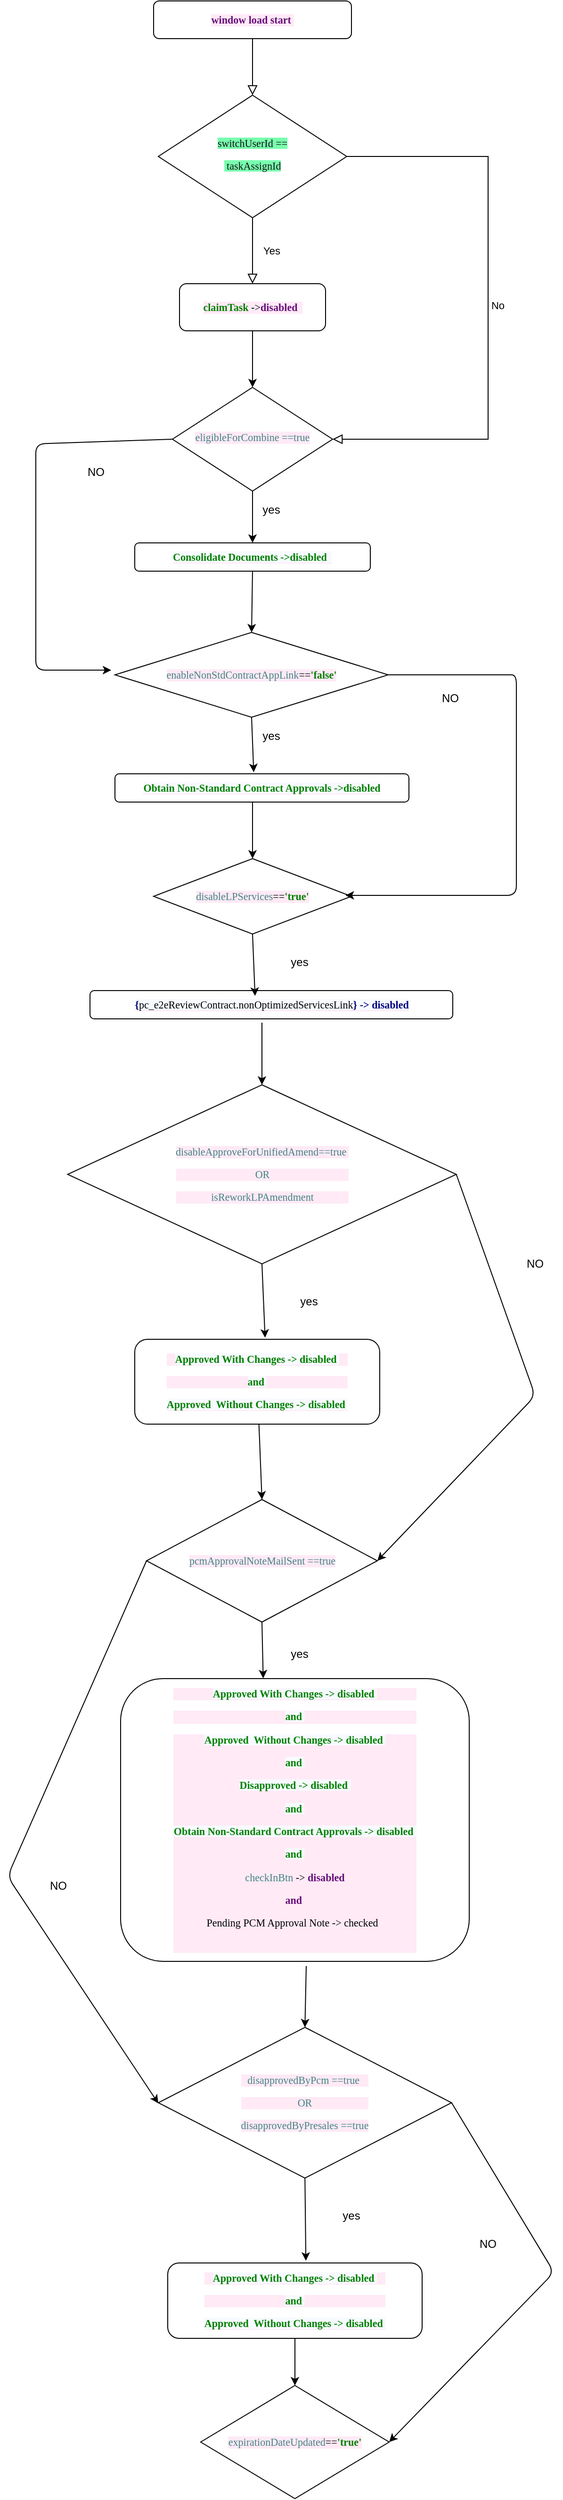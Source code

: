 <mxfile version="12.9.7" type="github">
  <diagram id="C5RBs43oDa-KdzZeNtuy" name="Page-1">
    <mxGraphModel dx="782" dy="420" grid="1" gridSize="10" guides="1" tooltips="1" connect="1" arrows="1" fold="1" page="1" pageScale="1" pageWidth="827" pageHeight="1169" math="0" shadow="0">
      <root>
        <mxCell id="WIyWlLk6GJQsqaUBKTNV-0" />
        <mxCell id="WIyWlLk6GJQsqaUBKTNV-1" parent="WIyWlLk6GJQsqaUBKTNV-0" />
        <mxCell id="WIyWlLk6GJQsqaUBKTNV-2" value="" style="rounded=0;html=1;jettySize=auto;orthogonalLoop=1;fontSize=11;endArrow=block;endFill=0;endSize=8;strokeWidth=1;shadow=0;labelBackgroundColor=none;edgeStyle=orthogonalEdgeStyle;" parent="WIyWlLk6GJQsqaUBKTNV-1" source="WIyWlLk6GJQsqaUBKTNV-3" target="WIyWlLk6GJQsqaUBKTNV-6" edge="1">
          <mxGeometry relative="1" as="geometry" />
        </mxCell>
        <mxCell id="WIyWlLk6GJQsqaUBKTNV-3" value="&lt;pre style=&quot;font-family: &amp;#34;consolas&amp;#34; ; font-size: 8.3pt&quot;&gt;&lt;pre style=&quot;background-color: rgb(255 , 234 , 246) ; font-family: &amp;#34;consolas&amp;#34; ; font-size: 8.3pt&quot;&gt;&lt;font color=&quot;#660e7a&quot;&gt;&lt;b&gt;window load start &lt;/b&gt;&lt;/font&gt;&lt;/pre&gt;&lt;/pre&gt;" style="rounded=1;whiteSpace=wrap;html=1;fontSize=12;glass=0;strokeWidth=1;shadow=0;" parent="WIyWlLk6GJQsqaUBKTNV-1" vertex="1">
          <mxGeometry x="165" y="10" width="210" height="40" as="geometry" />
        </mxCell>
        <mxCell id="WIyWlLk6GJQsqaUBKTNV-4" value="Yes" style="rounded=0;html=1;jettySize=auto;orthogonalLoop=1;fontSize=11;endArrow=block;endFill=0;endSize=8;strokeWidth=1;shadow=0;labelBackgroundColor=none;edgeStyle=orthogonalEdgeStyle;entryX=0.5;entryY=0;entryDx=0;entryDy=0;" parent="WIyWlLk6GJQsqaUBKTNV-1" source="WIyWlLk6GJQsqaUBKTNV-6" target="WIyWlLk6GJQsqaUBKTNV-12" edge="1">
          <mxGeometry y="20" relative="1" as="geometry">
            <mxPoint as="offset" />
          </mxGeometry>
        </mxCell>
        <mxCell id="WIyWlLk6GJQsqaUBKTNV-5" value="No" style="edgeStyle=orthogonalEdgeStyle;rounded=0;html=1;jettySize=auto;orthogonalLoop=1;fontSize=11;endArrow=block;endFill=0;endSize=8;strokeWidth=1;shadow=0;labelBackgroundColor=none;entryX=1;entryY=0.5;entryDx=0;entryDy=0;" parent="WIyWlLk6GJQsqaUBKTNV-1" source="WIyWlLk6GJQsqaUBKTNV-6" target="WIyWlLk6GJQsqaUBKTNV-10" edge="1">
          <mxGeometry y="10" relative="1" as="geometry">
            <mxPoint as="offset" />
            <mxPoint x="450" y="440" as="targetPoint" />
            <Array as="points">
              <mxPoint x="520" y="175" />
              <mxPoint x="520" y="475" />
            </Array>
          </mxGeometry>
        </mxCell>
        <mxCell id="WIyWlLk6GJQsqaUBKTNV-6" value="&lt;pre style=&quot;font-family: &amp;#34;consolas&amp;#34; ; font-size: 8.3pt&quot;&gt;&lt;pre style=&quot;font-family: &amp;#34;consolas&amp;#34; ; font-size: 8.3pt&quot;&gt;&lt;span style=&quot;background-color: rgb(120 , 255 , 174)&quot;&gt;&lt;font color=&quot;#121212&quot;&gt;switchUserId ==&lt;/font&gt;&lt;/span&gt;&lt;/pre&gt;&lt;pre style=&quot;font-family: &amp;#34;consolas&amp;#34; ; font-size: 8.3pt&quot;&gt;&lt;span style=&quot;background-color: rgb(120 , 255 , 174)&quot;&gt;&lt;font color=&quot;#121212&quot;&gt; taskAssignId&lt;/font&gt;&lt;/span&gt;&lt;/pre&gt;&lt;/pre&gt;" style="rhombus;whiteSpace=wrap;html=1;shadow=0;fontFamily=Helvetica;fontSize=12;align=center;strokeWidth=1;spacing=6;spacingTop=-4;" parent="WIyWlLk6GJQsqaUBKTNV-1" vertex="1">
          <mxGeometry x="170" y="110" width="200" height="130" as="geometry" />
        </mxCell>
        <mxCell id="WIyWlLk6GJQsqaUBKTNV-10" value="&lt;pre style=&quot;background-color: rgb(255 , 234 , 246) ; font-family: &amp;#34;consolas&amp;#34; ; font-size: 8.3pt&quot;&gt;&lt;span style=&quot;color: #458383&quot;&gt;eligibleForCombine ==true&lt;/span&gt;&lt;/pre&gt;" style="rhombus;whiteSpace=wrap;html=1;shadow=0;fontFamily=Helvetica;fontSize=12;align=center;strokeWidth=1;spacing=6;spacingTop=-4;" parent="WIyWlLk6GJQsqaUBKTNV-1" vertex="1">
          <mxGeometry x="185" y="420" width="170" height="110" as="geometry" />
        </mxCell>
        <mxCell id="WIyWlLk6GJQsqaUBKTNV-11" value="&lt;pre style=&quot;background-color: rgb(255 , 234 , 246) ; font-family: &amp;#34;consolas&amp;#34; ; font-size: 8.3pt&quot;&gt;&lt;span style=&quot;color: #008000 ; background-color: #f7faff ; font-weight: bold&quot;&gt;Consolidate Documents -&amp;gt;disabled  &lt;/span&gt;&lt;/pre&gt;" style="rounded=1;whiteSpace=wrap;html=1;fontSize=12;glass=0;strokeWidth=1;shadow=0;" parent="WIyWlLk6GJQsqaUBKTNV-1" vertex="1">
          <mxGeometry x="145" y="585" width="250" height="30" as="geometry" />
        </mxCell>
        <mxCell id="WIyWlLk6GJQsqaUBKTNV-12" value="&lt;pre style=&quot;background-color: rgb(255 , 234 , 246) ; font-family: &amp;#34;consolas&amp;#34; ; font-size: 8.3pt&quot;&gt;&lt;span style=&quot;color: #008000 ; font-weight: bold&quot;&gt;claimTask&lt;/span&gt; -&amp;gt;&lt;span style=&quot;color: #660e7a ; font-weight: bold&quot;&gt;disabled  &lt;/span&gt;&lt;/pre&gt;" style="rounded=1;whiteSpace=wrap;html=1;fontSize=12;glass=0;strokeWidth=1;shadow=0;" parent="WIyWlLk6GJQsqaUBKTNV-1" vertex="1">
          <mxGeometry x="192.5" y="310" width="155" height="50" as="geometry" />
        </mxCell>
        <mxCell id="CH6t3w1Jz2HbYPV2xJsC-0" value="" style="endArrow=classic;html=1;exitX=0.5;exitY=1;exitDx=0;exitDy=0;" parent="WIyWlLk6GJQsqaUBKTNV-1" source="WIyWlLk6GJQsqaUBKTNV-12" target="WIyWlLk6GJQsqaUBKTNV-10" edge="1">
          <mxGeometry width="50" height="50" relative="1" as="geometry">
            <mxPoint x="370" y="290" as="sourcePoint" />
            <mxPoint x="420" y="240" as="targetPoint" />
          </mxGeometry>
        </mxCell>
        <mxCell id="CH6t3w1Jz2HbYPV2xJsC-6" value="" style="endArrow=classic;html=1;exitX=0.5;exitY=1;exitDx=0;exitDy=0;entryX=0.5;entryY=0;entryDx=0;entryDy=0;" parent="WIyWlLk6GJQsqaUBKTNV-1" source="WIyWlLk6GJQsqaUBKTNV-10" target="WIyWlLk6GJQsqaUBKTNV-11" edge="1">
          <mxGeometry width="50" height="50" relative="1" as="geometry">
            <mxPoint x="370" y="590" as="sourcePoint" />
            <mxPoint x="280" y="580" as="targetPoint" />
          </mxGeometry>
        </mxCell>
        <mxCell id="CH6t3w1Jz2HbYPV2xJsC-7" value="yes" style="text;html=1;strokeColor=none;fillColor=none;align=center;verticalAlign=middle;whiteSpace=wrap;rounded=0;" parent="WIyWlLk6GJQsqaUBKTNV-1" vertex="1">
          <mxGeometry x="270" y="540" width="40" height="20" as="geometry" />
        </mxCell>
        <mxCell id="CH6t3w1Jz2HbYPV2xJsC-8" value="&lt;pre style=&quot;background-color: rgb(255 , 234 , 246) ; font-family: &amp;#34;consolas&amp;#34; ; font-size: 8.3pt&quot;&gt;&lt;span style=&quot;color: #458383&quot;&gt;enableNonStdContractAppLink&lt;/span&gt;==&lt;span style=&quot;color: #008000 ; font-weight: bold&quot;&gt;&#39;false&#39;&lt;/span&gt;&lt;/pre&gt;" style="rhombus;whiteSpace=wrap;html=1;" parent="WIyWlLk6GJQsqaUBKTNV-1" vertex="1">
          <mxGeometry x="124" y="680" width="290" height="90" as="geometry" />
        </mxCell>
        <mxCell id="CH6t3w1Jz2HbYPV2xJsC-10" value="" style="endArrow=classic;html=1;entryX=0.5;entryY=0;entryDx=0;entryDy=0;exitX=0.5;exitY=1;exitDx=0;exitDy=0;" parent="WIyWlLk6GJQsqaUBKTNV-1" source="WIyWlLk6GJQsqaUBKTNV-11" target="CH6t3w1Jz2HbYPV2xJsC-8" edge="1">
          <mxGeometry width="50" height="50" relative="1" as="geometry">
            <mxPoint x="280" y="620" as="sourcePoint" />
            <mxPoint x="420" y="540" as="targetPoint" />
          </mxGeometry>
        </mxCell>
        <mxCell id="CH6t3w1Jz2HbYPV2xJsC-11" value="" style="endArrow=classic;html=1;exitX=0;exitY=0.5;exitDx=0;exitDy=0;" parent="WIyWlLk6GJQsqaUBKTNV-1" source="WIyWlLk6GJQsqaUBKTNV-10" edge="1">
          <mxGeometry width="50" height="50" relative="1" as="geometry">
            <mxPoint x="370" y="590" as="sourcePoint" />
            <mxPoint x="120" y="720" as="targetPoint" />
            <Array as="points">
              <mxPoint x="40" y="480" />
              <mxPoint x="40" y="560" />
              <mxPoint x="40" y="720" />
            </Array>
          </mxGeometry>
        </mxCell>
        <mxCell id="CH6t3w1Jz2HbYPV2xJsC-14" value="NO" style="text;html=1;strokeColor=none;fillColor=none;align=center;verticalAlign=middle;whiteSpace=wrap;rounded=0;" parent="WIyWlLk6GJQsqaUBKTNV-1" vertex="1">
          <mxGeometry x="84" y="500" width="40" height="20" as="geometry" />
        </mxCell>
        <mxCell id="CH6t3w1Jz2HbYPV2xJsC-17" value="" style="endArrow=classic;html=1;exitX=0.5;exitY=1;exitDx=0;exitDy=0;entryX=0.472;entryY=-0.056;entryDx=0;entryDy=0;entryPerimeter=0;" parent="WIyWlLk6GJQsqaUBKTNV-1" source="CH6t3w1Jz2HbYPV2xJsC-8" target="CH6t3w1Jz2HbYPV2xJsC-16" edge="1">
          <mxGeometry width="50" height="50" relative="1" as="geometry">
            <mxPoint x="190" y="790" as="sourcePoint" />
            <mxPoint x="240" y="740" as="targetPoint" />
          </mxGeometry>
        </mxCell>
        <mxCell id="CH6t3w1Jz2HbYPV2xJsC-18" value="yes" style="text;html=1;strokeColor=none;fillColor=none;align=center;verticalAlign=middle;whiteSpace=wrap;rounded=0;" parent="WIyWlLk6GJQsqaUBKTNV-1" vertex="1">
          <mxGeometry x="270" y="780" width="40" height="20" as="geometry" />
        </mxCell>
        <mxCell id="CH6t3w1Jz2HbYPV2xJsC-19" value="&lt;pre style=&quot;background-color: rgb(255 , 234 , 246) ; font-family: &amp;#34;consolas&amp;#34; ; font-size: 8.3pt&quot;&gt;&lt;pre style=&quot;font-family: &amp;#34;consolas&amp;#34; ; font-size: 8.3pt&quot;&gt;&lt;span style=&quot;color: #458383&quot;&gt;disableLPServices&lt;/span&gt;==&lt;span style=&quot;color: #008000 ; font-weight: bold&quot;&gt;&#39;true&#39;&lt;/span&gt;&lt;/pre&gt;&lt;/pre&gt;" style="rhombus;whiteSpace=wrap;html=1;" parent="WIyWlLk6GJQsqaUBKTNV-1" vertex="1">
          <mxGeometry x="165" y="920" width="210" height="80" as="geometry" />
        </mxCell>
        <mxCell id="CH6t3w1Jz2HbYPV2xJsC-20" value="" style="endArrow=classic;html=1;entryX=0.5;entryY=0;entryDx=0;entryDy=0;" parent="WIyWlLk6GJQsqaUBKTNV-1" target="CH6t3w1Jz2HbYPV2xJsC-19" edge="1">
          <mxGeometry width="50" height="50" relative="1" as="geometry">
            <mxPoint x="270" y="850" as="sourcePoint" />
            <mxPoint x="240" y="840" as="targetPoint" />
          </mxGeometry>
        </mxCell>
        <mxCell id="CH6t3w1Jz2HbYPV2xJsC-16" value="&lt;pre style=&quot;background-color: rgb(255 , 234 , 246) ; font-family: &amp;#34;consolas&amp;#34; ; font-size: 8.3pt&quot;&gt;&lt;span style=&quot;color: #008000 ; background-color: #f7faff ; font-weight: bold&quot;&gt;Obtain Non-Standard Contract Approvals -&amp;gt;disabled&lt;/span&gt;&lt;/pre&gt;" style="rounded=1;whiteSpace=wrap;html=1;" parent="WIyWlLk6GJQsqaUBKTNV-1" vertex="1">
          <mxGeometry x="124" y="830" width="312" height="30" as="geometry" />
        </mxCell>
        <mxCell id="CH6t3w1Jz2HbYPV2xJsC-22" value="" style="endArrow=classic;html=1;exitX=1;exitY=0.5;exitDx=0;exitDy=0;entryX=0.97;entryY=0.487;entryDx=0;entryDy=0;entryPerimeter=0;" parent="WIyWlLk6GJQsqaUBKTNV-1" source="CH6t3w1Jz2HbYPV2xJsC-8" target="CH6t3w1Jz2HbYPV2xJsC-19" edge="1">
          <mxGeometry width="50" height="50" relative="1" as="geometry">
            <mxPoint x="414" y="725" as="sourcePoint" />
            <mxPoint x="380" y="960" as="targetPoint" />
            <Array as="points">
              <mxPoint x="530" y="725" />
              <mxPoint x="550" y="725" />
              <mxPoint x="550" y="959" />
            </Array>
          </mxGeometry>
        </mxCell>
        <mxCell id="CH6t3w1Jz2HbYPV2xJsC-23" value="NO" style="text;html=1;strokeColor=none;fillColor=none;align=center;verticalAlign=middle;whiteSpace=wrap;rounded=0;" parent="WIyWlLk6GJQsqaUBKTNV-1" vertex="1">
          <mxGeometry x="460" y="740" width="40" height="20" as="geometry" />
        </mxCell>
        <mxCell id="CH6t3w1Jz2HbYPV2xJsC-24" value="&lt;pre style=&quot;background-color: rgb(255 , 234 , 246) ; font-family: &amp;#34;consolas&amp;#34; ; font-size: 8.3pt&quot;&gt;&lt;span style=&quot;color: #000080 ; background-color: #f7faff ; font-weight: bold&quot;&gt;{&lt;/span&gt;&lt;span style=&quot;background-color: #f7faff&quot;&gt;pc_e2eReviewContract.nonOptimizedServicesLink&lt;/span&gt;&lt;span style=&quot;color: #000080 ; background-color: #f7faff ; font-weight: bold&quot;&gt;} -&amp;gt; disabled&lt;/span&gt;&lt;/pre&gt;" style="rounded=1;whiteSpace=wrap;html=1;" parent="WIyWlLk6GJQsqaUBKTNV-1" vertex="1">
          <mxGeometry x="97.5" y="1060" width="385" height="30" as="geometry" />
        </mxCell>
        <mxCell id="CH6t3w1Jz2HbYPV2xJsC-25" value="" style="endArrow=classic;html=1;exitX=0.5;exitY=1;exitDx=0;exitDy=0;entryX=0.455;entryY=0.189;entryDx=0;entryDy=0;entryPerimeter=0;" parent="WIyWlLk6GJQsqaUBKTNV-1" source="CH6t3w1Jz2HbYPV2xJsC-19" target="CH6t3w1Jz2HbYPV2xJsC-24" edge="1">
          <mxGeometry width="50" height="50" relative="1" as="geometry">
            <mxPoint x="190" y="1200" as="sourcePoint" />
            <mxPoint x="240" y="1150" as="targetPoint" />
          </mxGeometry>
        </mxCell>
        <mxCell id="CH6t3w1Jz2HbYPV2xJsC-26" value="yes" style="text;html=1;strokeColor=none;fillColor=none;align=center;verticalAlign=middle;whiteSpace=wrap;rounded=0;" parent="WIyWlLk6GJQsqaUBKTNV-1" vertex="1">
          <mxGeometry x="300" y="1020" width="40" height="20" as="geometry" />
        </mxCell>
        <mxCell id="CH6t3w1Jz2HbYPV2xJsC-27" value="&lt;pre style=&quot;background-color: rgb(255 , 234 , 246) ; font-family: &amp;#34;consolas&amp;#34; ; font-size: 8.3pt&quot;&gt;&lt;span style=&quot;color: #458383&quot;&gt;disableApproveForUnifiedAmend==true &lt;/span&gt;&lt;/pre&gt;&lt;pre style=&quot;background-color: rgb(255 , 234 , 246) ; font-family: &amp;#34;consolas&amp;#34; ; font-size: 8.3pt&quot;&gt;&lt;font color=&quot;#458383&quot;&gt;OR&lt;/font&gt;&lt;/pre&gt;&lt;pre style=&quot;background-color: rgb(255 , 234 , 246) ; font-family: &amp;#34;consolas&amp;#34; ; font-size: 8.3pt&quot;&gt;&lt;pre style=&quot;font-family: &amp;#34;consolas&amp;#34; ; font-size: 8.3pt&quot;&gt;&lt;span style=&quot;color: #458383&quot;&gt;isReworkLPAmendment&lt;/span&gt;&lt;/pre&gt;&lt;/pre&gt;" style="rhombus;whiteSpace=wrap;html=1;" parent="WIyWlLk6GJQsqaUBKTNV-1" vertex="1">
          <mxGeometry x="73.75" y="1160" width="412.5" height="190" as="geometry" />
        </mxCell>
        <mxCell id="CH6t3w1Jz2HbYPV2xJsC-28" value="" style="endArrow=classic;html=1;" parent="WIyWlLk6GJQsqaUBKTNV-1" edge="1">
          <mxGeometry width="50" height="50" relative="1" as="geometry">
            <mxPoint x="280" y="1094" as="sourcePoint" />
            <mxPoint x="280" y="1160" as="targetPoint" />
          </mxGeometry>
        </mxCell>
        <mxCell id="CH6t3w1Jz2HbYPV2xJsC-29" value="&lt;pre style=&quot;background-color: rgb(255 , 234 , 246) ; font-family: &amp;#34;consolas&amp;#34; ; font-size: 8.3pt&quot;&gt;&lt;span style=&quot;color: #008000 ; background-color: #f7faff ; font-weight: bold&quot;&gt;Approved With Changes -&amp;gt; disabled &lt;/span&gt;&lt;/pre&gt;&lt;pre style=&quot;background-color: rgb(255 , 234 , 246) ; font-family: &amp;#34;consolas&amp;#34; ; font-size: 8.3pt&quot;&gt;&lt;span style=&quot;color: #008000 ; background-color: #f7faff ; font-weight: bold&quot;&gt;and &lt;/span&gt;&lt;/pre&gt;&lt;pre style=&quot;background-color: rgb(255 , 234 , 246) ; font-family: &amp;#34;consolas&amp;#34; ; font-size: 8.3pt&quot;&gt;&lt;pre style=&quot;font-family: &amp;#34;consolas&amp;#34; ; font-size: 8.3pt&quot;&gt;&lt;span style=&quot;color: #008000 ; background-color: #f7faff ; font-weight: bold&quot;&gt;Approved  Without Changes -&amp;gt; disabled &lt;/span&gt;&lt;/pre&gt;&lt;/pre&gt;" style="rounded=1;whiteSpace=wrap;html=1;" parent="WIyWlLk6GJQsqaUBKTNV-1" vertex="1">
          <mxGeometry x="145" y="1430" width="260" height="90" as="geometry" />
        </mxCell>
        <mxCell id="CH6t3w1Jz2HbYPV2xJsC-30" value="" style="endArrow=classic;html=1;exitX=0.5;exitY=1;exitDx=0;exitDy=0;entryX=0.532;entryY=-0.019;entryDx=0;entryDy=0;entryPerimeter=0;" parent="WIyWlLk6GJQsqaUBKTNV-1" source="CH6t3w1Jz2HbYPV2xJsC-27" target="CH6t3w1Jz2HbYPV2xJsC-29" edge="1">
          <mxGeometry width="50" height="50" relative="1" as="geometry">
            <mxPoint x="190" y="1430" as="sourcePoint" />
            <mxPoint x="280" y="1417" as="targetPoint" />
          </mxGeometry>
        </mxCell>
        <mxCell id="CH6t3w1Jz2HbYPV2xJsC-31" value="&lt;pre style=&quot;background-color: rgb(255 , 234 , 246) ; font-family: &amp;#34;consolas&amp;#34; ; font-size: 8.3pt&quot;&gt;&lt;span style=&quot;color: #458383&quot;&gt;pcmApprovalNoteMailSent ==true&lt;/span&gt;&lt;/pre&gt;" style="rhombus;whiteSpace=wrap;html=1;" parent="WIyWlLk6GJQsqaUBKTNV-1" vertex="1">
          <mxGeometry x="157.5" y="1600" width="245" height="130" as="geometry" />
        </mxCell>
        <mxCell id="CH6t3w1Jz2HbYPV2xJsC-34" value="" style="endArrow=classic;html=1;entryX=0.5;entryY=0;entryDx=0;entryDy=0;" parent="WIyWlLk6GJQsqaUBKTNV-1" source="CH6t3w1Jz2HbYPV2xJsC-29" target="CH6t3w1Jz2HbYPV2xJsC-31" edge="1">
          <mxGeometry width="50" height="50" relative="1" as="geometry">
            <mxPoint x="190" y="1600" as="sourcePoint" />
            <mxPoint x="240" y="1550" as="targetPoint" />
          </mxGeometry>
        </mxCell>
        <mxCell id="CH6t3w1Jz2HbYPV2xJsC-35" value="&lt;pre style=&quot;background-color: rgb(255 , 234 , 246) ; font-family: &amp;#34;consolas&amp;#34; ; font-size: 8.3pt&quot;&gt;&lt;span style=&quot;color: rgb(0 , 128 , 0) ; background-color: rgb(247 , 250 , 255) ; font-weight: bold&quot;&gt;Approved With Changes -&amp;gt; disabled &lt;/span&gt;&lt;/pre&gt;&lt;pre style=&quot;background-color: rgb(255 , 234 , 246) ; font-family: &amp;#34;consolas&amp;#34; ; font-size: 8.3pt&quot;&gt;&lt;span style=&quot;color: rgb(0 , 128 , 0) ; background-color: rgb(247 , 250 , 255) ; font-weight: bold&quot;&gt;and &lt;/span&gt;&lt;/pre&gt;&lt;pre style=&quot;background-color: rgb(255 , 234 , 246) ; font-family: &amp;#34;consolas&amp;#34; ; font-size: 8.3pt&quot;&gt;&lt;pre style=&quot;font-family: &amp;#34;consolas&amp;#34; ; font-size: 8.3pt&quot;&gt;&lt;span style=&quot;color: rgb(0 , 128 , 0) ; background-color: rgb(247 , 250 , 255) ; font-weight: bold&quot;&gt;Approved  Without Changes -&amp;gt; disabled &lt;/span&gt;&lt;/pre&gt;&lt;pre style=&quot;font-family: &amp;#34;consolas&amp;#34; ; font-size: 8.3pt&quot;&gt;&lt;span style=&quot;color: rgb(0 , 128 , 0) ; background-color: rgb(247 , 250 , 255) ; font-weight: bold&quot;&gt;and &lt;/span&gt;&lt;/pre&gt;&lt;pre style=&quot;font-family: &amp;#34;consolas&amp;#34; ; font-size: 8.3pt&quot;&gt;&lt;pre style=&quot;font-family: &amp;#34;consolas&amp;#34; ; font-size: 8.3pt&quot;&gt;&lt;span style=&quot;color: #008000 ; background-color: #f7faff ; font-weight: bold&quot;&gt;Disapproved -&amp;gt; disabled &lt;/span&gt;&lt;/pre&gt;&lt;pre style=&quot;font-family: &amp;#34;consolas&amp;#34; ; font-size: 8.3pt&quot;&gt;&lt;span style=&quot;color: #008000 ; background-color: #f7faff ; font-weight: bold&quot;&gt;and &lt;/span&gt;&lt;/pre&gt;&lt;pre style=&quot;font-family: &amp;#34;consolas&amp;#34; ; font-size: 8.3pt&quot;&gt;&lt;span style=&quot;color: #008000 ; background-color: #f7faff ; font-weight: bold&quot;&gt;Obtain Non-Standard Contract Approvals -&amp;gt; disabled &lt;/span&gt;&lt;/pre&gt;&lt;pre style=&quot;font-family: &amp;#34;consolas&amp;#34; ; font-size: 8.3pt&quot;&gt;&lt;span style=&quot;color: #008000 ; background-color: #f7faff ; font-weight: bold&quot;&gt;and &lt;/span&gt;&lt;/pre&gt;&lt;pre style=&quot;font-family: &amp;#34;consolas&amp;#34; ; font-size: 8.3pt&quot;&gt;&lt;span style=&quot;color: #458383&quot;&gt;checkInBtn&lt;/span&gt; -&amp;gt; &lt;span style=&quot;color: #660e7a ; font-weight: bold&quot;&gt;disabled&lt;/span&gt;&lt;/pre&gt;&lt;pre style=&quot;font-family: &amp;#34;consolas&amp;#34; ; font-size: 8.3pt&quot;&gt;&lt;span style=&quot;color: #660e7a ; font-weight: bold&quot;&gt;and &lt;/span&gt;&lt;/pre&gt;&lt;pre style=&quot;font-family: &amp;#34;consolas&amp;#34; ; font-size: 8.3pt&quot;&gt;Pending PCM Approval Note -&amp;gt; checked &lt;span style=&quot;color: #660e7a ; font-weight: bold&quot;&gt; &lt;/span&gt;&lt;/pre&gt;&lt;/pre&gt;&lt;pre style=&quot;font-family: &amp;#34;consolas&amp;#34; ; font-size: 8.3pt&quot;&gt;&lt;span style=&quot;color: rgb(0 , 128 , 0) ; background-color: rgb(247 , 250 , 255) ; font-weight: bold&quot;&gt;&lt;br&gt;&lt;/span&gt;&lt;/pre&gt;&lt;/pre&gt;" style="rounded=1;whiteSpace=wrap;html=1;" parent="WIyWlLk6GJQsqaUBKTNV-1" vertex="1">
          <mxGeometry x="130" y="1790" width="370" height="300" as="geometry" />
        </mxCell>
        <mxCell id="CH6t3w1Jz2HbYPV2xJsC-36" value="yes" style="text;html=1;strokeColor=none;fillColor=none;align=center;verticalAlign=middle;whiteSpace=wrap;rounded=0;" parent="WIyWlLk6GJQsqaUBKTNV-1" vertex="1">
          <mxGeometry x="310" y="1380" width="40" height="20" as="geometry" />
        </mxCell>
        <mxCell id="CH6t3w1Jz2HbYPV2xJsC-37" value="" style="endArrow=classic;html=1;exitX=1;exitY=0.5;exitDx=0;exitDy=0;entryX=1;entryY=0.5;entryDx=0;entryDy=0;" parent="WIyWlLk6GJQsqaUBKTNV-1" source="CH6t3w1Jz2HbYPV2xJsC-27" target="CH6t3w1Jz2HbYPV2xJsC-31" edge="1">
          <mxGeometry width="50" height="50" relative="1" as="geometry">
            <mxPoint x="190" y="1400" as="sourcePoint" />
            <mxPoint x="550" y="1613.333" as="targetPoint" />
            <Array as="points">
              <mxPoint x="570" y="1490" />
            </Array>
          </mxGeometry>
        </mxCell>
        <mxCell id="CH6t3w1Jz2HbYPV2xJsC-38" value="NO" style="text;html=1;strokeColor=none;fillColor=none;align=center;verticalAlign=middle;whiteSpace=wrap;rounded=0;" parent="WIyWlLk6GJQsqaUBKTNV-1" vertex="1">
          <mxGeometry x="550" y="1340" width="40" height="20" as="geometry" />
        </mxCell>
        <mxCell id="CH6t3w1Jz2HbYPV2xJsC-41" value="&lt;pre style=&quot;background-color: rgb(255 , 234 , 246) ; font-family: &amp;#34;consolas&amp;#34; ; font-size: 8.3pt&quot;&gt;&lt;span style=&quot;color: #458383&quot;&gt;disapprovedByPcm ==true &lt;/span&gt;&lt;/pre&gt;&lt;pre style=&quot;background-color: rgb(255 , 234 , 246) ; font-family: &amp;#34;consolas&amp;#34; ; font-size: 8.3pt&quot;&gt;&lt;span style=&quot;color: #458383&quot;&gt;OR&lt;/span&gt;&lt;/pre&gt;&lt;pre style=&quot;background-color: rgb(255 , 234 , 246) ; font-family: &amp;#34;consolas&amp;#34; ; font-size: 8.3pt&quot;&gt;&lt;span style=&quot;color: rgb(69 , 131 , 131) ; font-size: 8.3pt ; white-space: normal&quot;&gt;&lt;/span&gt;&lt;pre style=&quot;font-family: &amp;#34;consolas&amp;#34; ; font-size: 8.3pt&quot;&gt;&lt;span style=&quot;color: #458383&quot;&gt;disapprovedByPresales ==true&lt;/span&gt;&lt;/pre&gt;&lt;/pre&gt;" style="rhombus;whiteSpace=wrap;html=1;" parent="WIyWlLk6GJQsqaUBKTNV-1" vertex="1">
          <mxGeometry x="170" y="2160" width="311.25" height="160" as="geometry" />
        </mxCell>
        <mxCell id="CH6t3w1Jz2HbYPV2xJsC-42" value="" style="endArrow=classic;html=1;exitX=0.5;exitY=1;exitDx=0;exitDy=0;entryX=0.409;entryY=-0.001;entryDx=0;entryDy=0;entryPerimeter=0;" parent="WIyWlLk6GJQsqaUBKTNV-1" source="CH6t3w1Jz2HbYPV2xJsC-31" target="CH6t3w1Jz2HbYPV2xJsC-35" edge="1">
          <mxGeometry width="50" height="50" relative="1" as="geometry">
            <mxPoint x="240" y="1780" as="sourcePoint" />
            <mxPoint x="290" y="1730" as="targetPoint" />
          </mxGeometry>
        </mxCell>
        <mxCell id="CH6t3w1Jz2HbYPV2xJsC-43" value="yes" style="text;html=1;strokeColor=none;fillColor=none;align=center;verticalAlign=middle;whiteSpace=wrap;rounded=0;" parent="WIyWlLk6GJQsqaUBKTNV-1" vertex="1">
          <mxGeometry x="300" y="1754" width="40" height="20" as="geometry" />
        </mxCell>
        <mxCell id="CH6t3w1Jz2HbYPV2xJsC-44" value="" style="endArrow=classic;html=1;entryX=0.5;entryY=0;entryDx=0;entryDy=0;" parent="WIyWlLk6GJQsqaUBKTNV-1" target="CH6t3w1Jz2HbYPV2xJsC-41" edge="1">
          <mxGeometry width="50" height="50" relative="1" as="geometry">
            <mxPoint x="327" y="2095" as="sourcePoint" />
            <mxPoint x="360" y="2100" as="targetPoint" />
          </mxGeometry>
        </mxCell>
        <mxCell id="CH6t3w1Jz2HbYPV2xJsC-45" value="" style="endArrow=classic;html=1;exitX=0;exitY=0.5;exitDx=0;exitDy=0;" parent="WIyWlLk6GJQsqaUBKTNV-1" source="CH6t3w1Jz2HbYPV2xJsC-31" edge="1">
          <mxGeometry width="50" height="50" relative="1" as="geometry">
            <mxPoint x="190" y="1770" as="sourcePoint" />
            <mxPoint x="170" y="2240.667" as="targetPoint" />
            <Array as="points">
              <mxPoint x="10" y="2000" />
            </Array>
          </mxGeometry>
        </mxCell>
        <mxCell id="CH6t3w1Jz2HbYPV2xJsC-46" value="NO" style="text;html=1;strokeColor=none;fillColor=none;align=center;verticalAlign=middle;whiteSpace=wrap;rounded=0;" parent="WIyWlLk6GJQsqaUBKTNV-1" vertex="1">
          <mxGeometry x="44" y="2000" width="40" height="20" as="geometry" />
        </mxCell>
        <mxCell id="CH6t3w1Jz2HbYPV2xJsC-47" value="&lt;pre style=&quot;background-color: rgb(255 , 234 , 246) ; font-family: &amp;#34;consolas&amp;#34; ; font-size: 8.3pt&quot;&gt;&lt;span style=&quot;color: rgb(0 , 128 , 0) ; background-color: rgb(247 , 250 , 255) ; font-weight: bold&quot;&gt;Approved With Changes -&amp;gt; disabled &lt;/span&gt;&lt;/pre&gt;&lt;pre style=&quot;background-color: rgb(255 , 234 , 246) ; font-family: &amp;#34;consolas&amp;#34; ; font-size: 8.3pt&quot;&gt;&lt;span style=&quot;color: rgb(0 , 128 , 0) ; background-color: rgb(247 , 250 , 255) ; font-weight: bold&quot;&gt;and &lt;/span&gt;&lt;/pre&gt;&lt;pre style=&quot;background-color: rgb(255 , 234 , 246) ; font-family: &amp;#34;consolas&amp;#34; ; font-size: 8.3pt&quot;&gt;&lt;pre style=&quot;font-family: &amp;#34;consolas&amp;#34; ; font-size: 8.3pt&quot;&gt;&lt;span style=&quot;color: rgb(0 , 128 , 0) ; background-color: rgb(247 , 250 , 255) ; font-weight: bold&quot;&gt;Approved  Without Changes -&amp;gt; disabled &lt;/span&gt;&lt;/pre&gt;&lt;/pre&gt;" style="rounded=1;whiteSpace=wrap;html=1;" parent="WIyWlLk6GJQsqaUBKTNV-1" vertex="1">
          <mxGeometry x="180" y="2410" width="270" height="80" as="geometry" />
        </mxCell>
        <mxCell id="CH6t3w1Jz2HbYPV2xJsC-48" value="" style="endArrow=classic;html=1;entryX=0.543;entryY=-0.029;entryDx=0;entryDy=0;entryPerimeter=0;exitX=0.5;exitY=1;exitDx=0;exitDy=0;" parent="WIyWlLk6GJQsqaUBKTNV-1" source="CH6t3w1Jz2HbYPV2xJsC-41" target="CH6t3w1Jz2HbYPV2xJsC-47" edge="1">
          <mxGeometry width="50" height="50" relative="1" as="geometry">
            <mxPoint x="280" y="2390" as="sourcePoint" />
            <mxPoint x="330" y="2340" as="targetPoint" />
          </mxGeometry>
        </mxCell>
        <mxCell id="CH6t3w1Jz2HbYPV2xJsC-49" value="yes" style="text;html=1;strokeColor=none;fillColor=none;align=center;verticalAlign=middle;whiteSpace=wrap;rounded=0;" parent="WIyWlLk6GJQsqaUBKTNV-1" vertex="1">
          <mxGeometry x="355" y="2350" width="40" height="20" as="geometry" />
        </mxCell>
        <mxCell id="CH6t3w1Jz2HbYPV2xJsC-50" value="&lt;pre style=&quot;background-color: rgb(255 , 234 , 246) ; font-family: &amp;#34;consolas&amp;#34; ; font-size: 8.3pt&quot;&gt;&lt;span style=&quot;color: #458383&quot;&gt;expirationDateUpdated&lt;/span&gt;==&lt;span style=&quot;color: #008000 ; font-weight: bold&quot;&gt;&#39;true&#39;&lt;/span&gt;&lt;/pre&gt;" style="rhombus;whiteSpace=wrap;html=1;" parent="WIyWlLk6GJQsqaUBKTNV-1" vertex="1">
          <mxGeometry x="215" y="2540" width="200" height="120" as="geometry" />
        </mxCell>
        <mxCell id="CH6t3w1Jz2HbYPV2xJsC-51" value="" style="endArrow=classic;html=1;exitX=0.5;exitY=1;exitDx=0;exitDy=0;" parent="WIyWlLk6GJQsqaUBKTNV-1" source="CH6t3w1Jz2HbYPV2xJsC-47" target="CH6t3w1Jz2HbYPV2xJsC-50" edge="1">
          <mxGeometry width="50" height="50" relative="1" as="geometry">
            <mxPoint x="190" y="2530" as="sourcePoint" />
            <mxPoint x="240" y="2480" as="targetPoint" />
          </mxGeometry>
        </mxCell>
        <mxCell id="CH6t3w1Jz2HbYPV2xJsC-52" value="" style="endArrow=classic;html=1;exitX=1;exitY=0.5;exitDx=0;exitDy=0;entryX=1;entryY=0.5;entryDx=0;entryDy=0;" parent="WIyWlLk6GJQsqaUBKTNV-1" source="CH6t3w1Jz2HbYPV2xJsC-41" target="CH6t3w1Jz2HbYPV2xJsC-50" edge="1">
          <mxGeometry width="50" height="50" relative="1" as="geometry">
            <mxPoint x="500" y="2470" as="sourcePoint" />
            <mxPoint x="550" y="2420" as="targetPoint" />
            <Array as="points">
              <mxPoint x="590" y="2420" />
            </Array>
          </mxGeometry>
        </mxCell>
        <mxCell id="CH6t3w1Jz2HbYPV2xJsC-54" value="NO" style="text;html=1;strokeColor=none;fillColor=none;align=center;verticalAlign=middle;whiteSpace=wrap;rounded=0;" parent="WIyWlLk6GJQsqaUBKTNV-1" vertex="1">
          <mxGeometry x="500" y="2380" width="40" height="20" as="geometry" />
        </mxCell>
      </root>
    </mxGraphModel>
  </diagram>
</mxfile>
